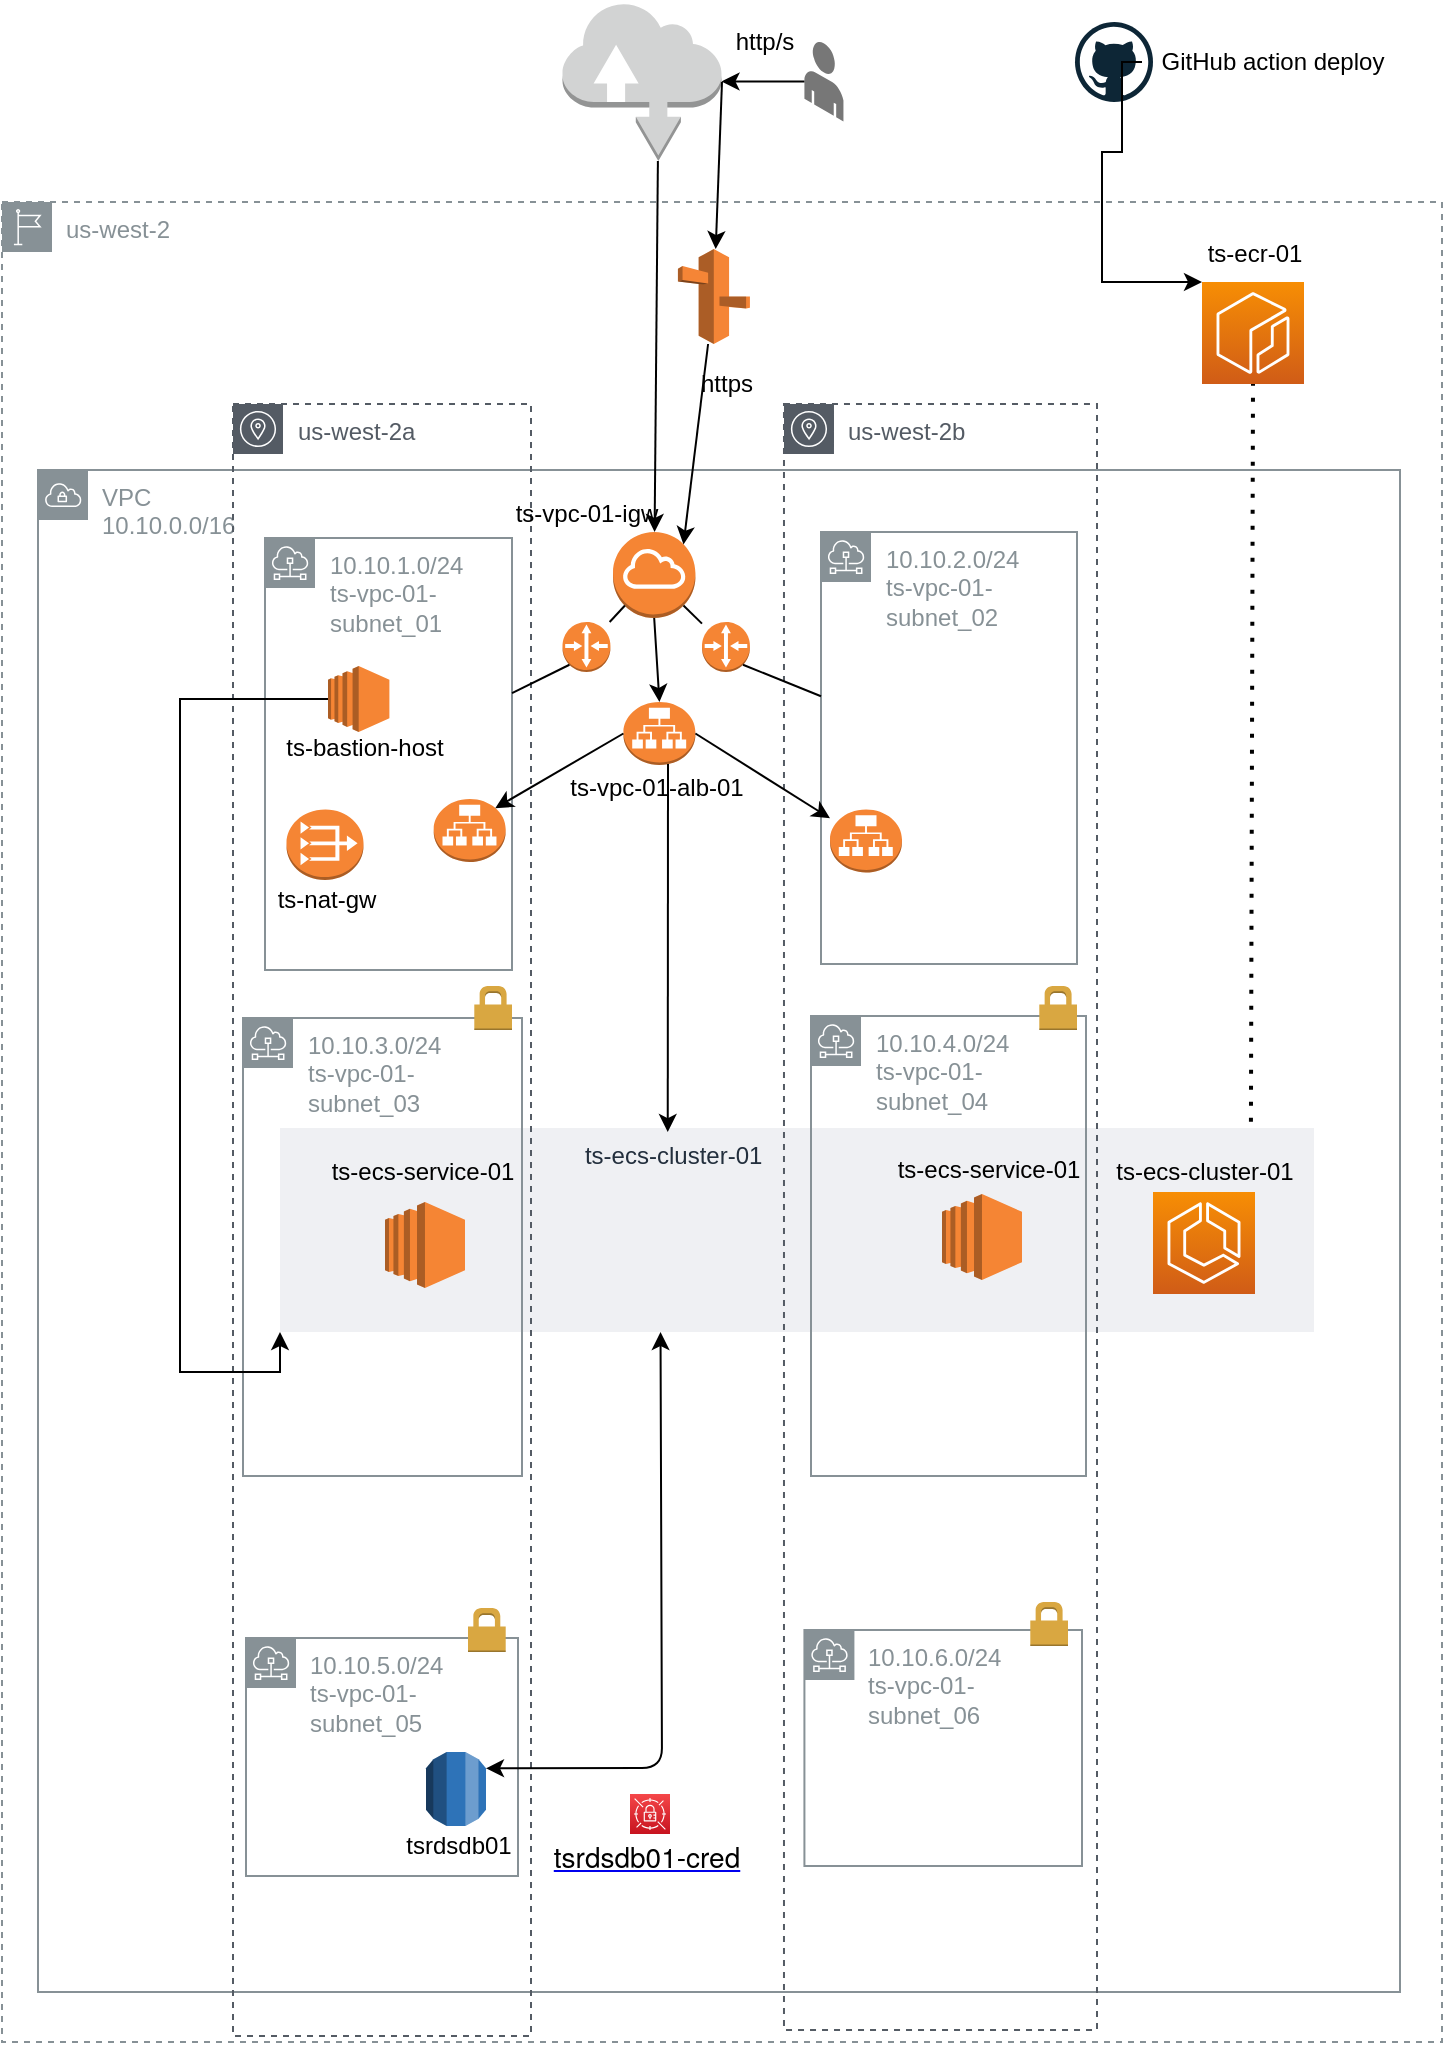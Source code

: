 <mxfile version="14.6.9" type="github">
  <diagram id="LdA-1L0uCgT_CVbXWtCU" name="Page-1">
    <mxGraphModel dx="1652" dy="1028" grid="1" gridSize="1" guides="1" tooltips="1" connect="1" arrows="1" fold="1" page="1" pageScale="1" pageWidth="827" pageHeight="1169" math="0" shadow="0">
      <root>
        <mxCell id="0" />
        <mxCell id="1" parent="0" />
        <mxCell id="Z3BZxSyH4zlGaA9qWHIY-7" value="ts-ecs-cluster-01                                     " style="fillColor=#EFF0F3;strokeColor=none;dashed=0;verticalAlign=top;fontStyle=0;fontColor=#232F3D;" parent="1" vertex="1">
          <mxGeometry x="239" y="573" width="517" height="102" as="geometry" />
        </mxCell>
        <mxCell id="lxqPDfeSCclGnKKYvE98-23" value="us-west-2" style="outlineConnect=0;gradientColor=none;html=1;whiteSpace=wrap;fontSize=12;fontStyle=0;shape=mxgraph.aws4.group;grIcon=mxgraph.aws4.group_region;strokeColor=#879196;fillColor=none;verticalAlign=top;align=left;spacingLeft=30;fontColor=#879196;dashed=1;" parent="1" vertex="1">
          <mxGeometry x="100" y="110" width="720" height="920" as="geometry" />
        </mxCell>
        <mxCell id="Rn8A0Fxg7lWSqy2aSkI7-1" value="VPC&lt;br&gt;10.10.0.0/16" style="outlineConnect=0;gradientColor=none;html=1;whiteSpace=wrap;fontSize=12;fontStyle=0;shape=mxgraph.aws4.group;grIcon=mxgraph.aws4.group_vpc;strokeColor=#879196;fillColor=none;verticalAlign=top;align=left;spacingLeft=30;fontColor=#879196;dashed=0;" parent="1" vertex="1">
          <mxGeometry x="118" y="244" width="681" height="761" as="geometry" />
        </mxCell>
        <mxCell id="Rn8A0Fxg7lWSqy2aSkI7-2" value="us-west-2a" style="outlineConnect=0;gradientColor=none;html=1;whiteSpace=wrap;fontSize=12;fontStyle=0;shape=mxgraph.aws4.group;grIcon=mxgraph.aws4.group_availability_zone;strokeColor=#545B64;fillColor=none;verticalAlign=top;align=left;spacingLeft=30;fontColor=#545B64;dashed=1;" parent="1" vertex="1">
          <mxGeometry x="215.5" y="211" width="149" height="816" as="geometry" />
        </mxCell>
        <mxCell id="Rn8A0Fxg7lWSqy2aSkI7-5" value="10.10.3.0/24&lt;br&gt;ts-vpc-01-subnet_03" style="outlineConnect=0;gradientColor=none;html=1;whiteSpace=wrap;fontSize=12;fontStyle=0;shape=mxgraph.aws4.group;grIcon=mxgraph.aws4.group_subnet;strokeColor=#879196;fillColor=none;verticalAlign=top;align=left;spacingLeft=30;fontColor=#879196;dashed=0;" parent="1" vertex="1">
          <mxGeometry x="220.5" y="518" width="139.5" height="229" as="geometry" />
        </mxCell>
        <mxCell id="Rn8A0Fxg7lWSqy2aSkI7-3" value="us-west-2b" style="outlineConnect=0;gradientColor=none;html=1;whiteSpace=wrap;fontSize=12;fontStyle=0;shape=mxgraph.aws4.group;grIcon=mxgraph.aws4.group_availability_zone;strokeColor=#545B64;fillColor=none;verticalAlign=top;align=left;spacingLeft=30;fontColor=#545B64;dashed=1;" parent="1" vertex="1">
          <mxGeometry x="490.99" y="211" width="156.51" height="813" as="geometry" />
        </mxCell>
        <mxCell id="Rn8A0Fxg7lWSqy2aSkI7-6" value="10.10.4.0/24&lt;br&gt;ts-vpc-01-subnet_04" style="outlineConnect=0;gradientColor=none;html=1;whiteSpace=wrap;fontSize=12;fontStyle=0;shape=mxgraph.aws4.group;grIcon=mxgraph.aws4.group_subnet;strokeColor=#879196;fillColor=none;verticalAlign=top;align=left;spacingLeft=30;fontColor=#879196;dashed=0;" parent="1" vertex="1">
          <mxGeometry x="504.5" y="517" width="137.5" height="230" as="geometry" />
        </mxCell>
        <mxCell id="Rn8A0Fxg7lWSqy2aSkI7-4" value="10.10.2.0/24&lt;br&gt;ts-vpc-01-subnet_02" style="outlineConnect=0;gradientColor=none;html=1;whiteSpace=wrap;fontSize=12;fontStyle=0;shape=mxgraph.aws4.group;grIcon=mxgraph.aws4.group_subnet;strokeColor=#879196;fillColor=none;verticalAlign=top;align=left;spacingLeft=30;fontColor=#879196;dashed=0;" parent="1" vertex="1">
          <mxGeometry x="509.5" y="275" width="128" height="216" as="geometry" />
        </mxCell>
        <mxCell id="Rn8A0Fxg7lWSqy2aSkI7-7" value="10.10.1.0/24&lt;br&gt;ts-vpc-01-subnet_01" style="outlineConnect=0;gradientColor=none;html=1;whiteSpace=wrap;fontSize=12;fontStyle=0;shape=mxgraph.aws4.group;grIcon=mxgraph.aws4.group_subnet;strokeColor=#879196;fillColor=none;verticalAlign=top;align=left;spacingLeft=30;fontColor=#879196;dashed=0;" parent="1" vertex="1">
          <mxGeometry x="231.5" y="278" width="123.5" height="216" as="geometry" />
        </mxCell>
        <mxCell id="Rn8A0Fxg7lWSqy2aSkI7-8" value="" style="outlineConnect=0;dashed=0;verticalLabelPosition=bottom;verticalAlign=top;align=center;html=1;shape=mxgraph.aws3.internet_gateway;fillColor=#F58534;gradientColor=none;" parent="1" vertex="1">
          <mxGeometry x="405.5" y="275" width="41.21" height="43" as="geometry" />
        </mxCell>
        <mxCell id="Rn8A0Fxg7lWSqy2aSkI7-9" value="ts-vpc-01-igw" style="text;html=1;align=center;verticalAlign=middle;resizable=0;points=[];autosize=1;" parent="1" vertex="1">
          <mxGeometry x="351.23" y="256" width="82" height="19" as="geometry" />
        </mxCell>
        <mxCell id="Rn8A0Fxg7lWSqy2aSkI7-10" value="" style="outlineConnect=0;dashed=0;verticalLabelPosition=bottom;verticalAlign=top;align=center;html=1;shape=mxgraph.aws3.internet;fillColor=#D2D3D3;gradientColor=none;" parent="1" vertex="1">
          <mxGeometry x="380.25" y="10" width="79.5" height="79.5" as="geometry" />
        </mxCell>
        <mxCell id="Rn8A0Fxg7lWSqy2aSkI7-18" value="" style="endArrow=classic;html=1;exitX=0.6;exitY=1;exitDx=0;exitDy=0;exitPerimeter=0;" parent="1" source="Rn8A0Fxg7lWSqy2aSkI7-10" target="Rn8A0Fxg7lWSqy2aSkI7-8" edge="1">
          <mxGeometry width="50" height="50" relative="1" as="geometry">
            <mxPoint x="409" y="250" as="sourcePoint" />
            <mxPoint x="459" y="200" as="targetPoint" />
          </mxGeometry>
        </mxCell>
        <mxCell id="Rn8A0Fxg7lWSqy2aSkI7-23" value="10.10.6.0/24&lt;br&gt;ts-vpc-01-subnet_06" style="outlineConnect=0;gradientColor=none;html=1;whiteSpace=wrap;fontSize=12;fontStyle=0;shape=mxgraph.aws4.group;grIcon=mxgraph.aws4.group_subnet;strokeColor=#879196;fillColor=none;verticalAlign=top;align=left;spacingLeft=30;fontColor=#879196;dashed=0;" parent="1" vertex="1">
          <mxGeometry x="501.21" y="824" width="138.79" height="118" as="geometry" />
        </mxCell>
        <mxCell id="Rn8A0Fxg7lWSqy2aSkI7-24" value="10.10.5.0/24&lt;br&gt;ts-vpc-01-subnet_05" style="outlineConnect=0;gradientColor=none;html=1;whiteSpace=wrap;fontSize=12;fontStyle=0;shape=mxgraph.aws4.group;grIcon=mxgraph.aws4.group_subnet;strokeColor=#879196;fillColor=none;verticalAlign=top;align=left;spacingLeft=30;fontColor=#879196;dashed=0;" parent="1" vertex="1">
          <mxGeometry x="222" y="828" width="136" height="119" as="geometry" />
        </mxCell>
        <mxCell id="Rn8A0Fxg7lWSqy2aSkI7-31" value="" style="dashed=0;html=1;shape=mxgraph.aws3.permissions;fillColor=#D9A741;gradientColor=none;dashed=0;" parent="1" vertex="1">
          <mxGeometry x="336.15" y="502" width="18.85" height="22" as="geometry" />
        </mxCell>
        <mxCell id="Rn8A0Fxg7lWSqy2aSkI7-32" value="" style="dashed=0;html=1;shape=mxgraph.aws3.permissions;fillColor=#D9A741;gradientColor=none;dashed=0;" parent="1" vertex="1">
          <mxGeometry x="618.65" y="502" width="18.85" height="22" as="geometry" />
        </mxCell>
        <mxCell id="Rn8A0Fxg7lWSqy2aSkI7-35" value="" style="dashed=0;html=1;shape=mxgraph.aws3.permissions;fillColor=#D9A741;gradientColor=none;dashed=0;" parent="1" vertex="1">
          <mxGeometry x="614.15" y="810" width="18.85" height="22" as="geometry" />
        </mxCell>
        <mxCell id="Rn8A0Fxg7lWSqy2aSkI7-36" value="" style="dashed=0;html=1;shape=mxgraph.aws3.permissions;fillColor=#D9A741;gradientColor=none;dashed=0;" parent="1" vertex="1">
          <mxGeometry x="333.0" y="813" width="18.85" height="22" as="geometry" />
        </mxCell>
        <mxCell id="lxqPDfeSCclGnKKYvE98-1" value="" style="endArrow=none;html=1;entryX=0.145;entryY=0.855;entryDx=0;entryDy=0;entryPerimeter=0;startArrow=none;" parent="1" source="Rn8A0Fxg7lWSqy2aSkI7-53" target="Rn8A0Fxg7lWSqy2aSkI7-8" edge="1">
          <mxGeometry width="50" height="50" relative="1" as="geometry">
            <mxPoint x="410" y="530" as="sourcePoint" />
            <mxPoint x="460" y="480" as="targetPoint" />
          </mxGeometry>
        </mxCell>
        <mxCell id="Rn8A0Fxg7lWSqy2aSkI7-53" value="" style="outlineConnect=0;dashed=0;verticalLabelPosition=bottom;verticalAlign=top;align=center;html=1;shape=mxgraph.aws3.router;fillColor=#F58534;gradientColor=none;" parent="1" vertex="1">
          <mxGeometry x="380.25" y="320" width="23.96" height="25" as="geometry" />
        </mxCell>
        <mxCell id="lxqPDfeSCclGnKKYvE98-2" value="" style="endArrow=none;html=1;entryX=0.145;entryY=0.855;entryDx=0;entryDy=0;entryPerimeter=0;" parent="1" source="Rn8A0Fxg7lWSqy2aSkI7-7" target="Rn8A0Fxg7lWSqy2aSkI7-53" edge="1">
          <mxGeometry width="50" height="50" relative="1" as="geometry">
            <mxPoint x="355" y="368.006" as="sourcePoint" />
            <mxPoint x="411.475" y="311.765" as="targetPoint" />
          </mxGeometry>
        </mxCell>
        <mxCell id="lxqPDfeSCclGnKKYvE98-3" value="" style="endArrow=none;html=1;entryX=0.855;entryY=0.855;entryDx=0;entryDy=0;entryPerimeter=0;startArrow=none;" parent="1" source="Rn8A0Fxg7lWSqy2aSkI7-52" target="Rn8A0Fxg7lWSqy2aSkI7-8" edge="1">
          <mxGeometry width="50" height="50" relative="1" as="geometry">
            <mxPoint x="410" y="530" as="sourcePoint" />
            <mxPoint x="460" y="480" as="targetPoint" />
          </mxGeometry>
        </mxCell>
        <mxCell id="lxqPDfeSCclGnKKYvE98-4" value="" style="points=[[0,0,0],[0.25,0,0],[0.5,0,0],[0.75,0,0],[1,0,0],[0,1,0],[0.25,1,0],[0.5,1,0],[0.75,1,0],[1,1,0],[0,0.25,0],[0,0.5,0],[0,0.75,0],[1,0.25,0],[1,0.5,0],[1,0.75,0]];outlineConnect=0;fontColor=#232F3E;gradientColor=#F78E04;gradientDirection=north;fillColor=#D05C17;strokeColor=#ffffff;dashed=0;verticalLabelPosition=bottom;verticalAlign=top;align=center;html=1;fontSize=12;fontStyle=0;aspect=fixed;shape=mxgraph.aws4.resourceIcon;resIcon=mxgraph.aws4.ecs;" parent="1" vertex="1">
          <mxGeometry x="675.5" y="605" width="51" height="51" as="geometry" />
        </mxCell>
        <mxCell id="lxqPDfeSCclGnKKYvE98-5" value="" style="points=[[0,0,0],[0.25,0,0],[0.5,0,0],[0.75,0,0],[1,0,0],[0,1,0],[0.25,1,0],[0.5,1,0],[0.75,1,0],[1,1,0],[0,0.25,0],[0,0.5,0],[0,0.75,0],[1,0.25,0],[1,0.5,0],[1,0.75,0]];outlineConnect=0;fontColor=#232F3E;gradientColor=#F78E04;gradientDirection=north;fillColor=#D05C17;strokeColor=#ffffff;dashed=0;verticalLabelPosition=bottom;verticalAlign=top;align=center;html=1;fontSize=12;fontStyle=0;aspect=fixed;shape=mxgraph.aws4.resourceIcon;resIcon=mxgraph.aws4.ecr;" parent="1" vertex="1">
          <mxGeometry x="700" y="150" width="51" height="51" as="geometry" />
        </mxCell>
        <mxCell id="lxqPDfeSCclGnKKYvE98-7" value="ts-ecs-cluster-01" style="text;html=1;align=center;verticalAlign=middle;resizable=0;points=[];autosize=1;strokeColor=none;" parent="1" vertex="1">
          <mxGeometry x="651" y="585" width="100" height="20" as="geometry" />
        </mxCell>
        <mxCell id="lxqPDfeSCclGnKKYvE98-8" value="ts-ecs-service-01" style="text;html=1;align=center;verticalAlign=middle;resizable=0;points=[];autosize=1;strokeColor=none;" parent="1" vertex="1">
          <mxGeometry x="538" y="584" width="110" height="20" as="geometry" />
        </mxCell>
        <mxCell id="lxqPDfeSCclGnKKYvE98-9" value="" style="outlineConnect=0;dashed=0;verticalLabelPosition=bottom;verticalAlign=top;align=center;html=1;shape=mxgraph.aws3.ec2;fillColor=#F58534;gradientColor=none;" parent="1" vertex="1">
          <mxGeometry x="570" y="606" width="40" height="43" as="geometry" />
        </mxCell>
        <mxCell id="lxqPDfeSCclGnKKYvE98-12" value="ts-ecr-01" style="text;html=1;align=center;verticalAlign=middle;resizable=0;points=[];autosize=1;strokeColor=none;" parent="1" vertex="1">
          <mxGeometry x="696.5" y="126" width="58" height="19" as="geometry" />
        </mxCell>
        <mxCell id="lxqPDfeSCclGnKKYvE98-13" value="" style="outlineConnect=0;dashed=0;verticalLabelPosition=bottom;verticalAlign=top;align=center;html=1;shape=mxgraph.aws3.application_load_balancer;fillColor=#F58534;gradientColor=none;" parent="1" vertex="1">
          <mxGeometry x="410.71" y="360" width="36" height="31.5" as="geometry" />
        </mxCell>
        <mxCell id="Rn8A0Fxg7lWSqy2aSkI7-52" value="" style="outlineConnect=0;dashed=0;verticalLabelPosition=bottom;verticalAlign=top;align=center;html=1;shape=mxgraph.aws3.router;fillColor=#F58534;gradientColor=none;" parent="1" vertex="1">
          <mxGeometry x="450" y="320" width="23.96" height="25" as="geometry" />
        </mxCell>
        <mxCell id="lxqPDfeSCclGnKKYvE98-15" value="" style="endArrow=none;html=1;entryX=0.855;entryY=0.855;entryDx=0;entryDy=0;entryPerimeter=0;" parent="1" source="Rn8A0Fxg7lWSqy2aSkI7-4" target="Rn8A0Fxg7lWSqy2aSkI7-52" edge="1">
          <mxGeometry width="50" height="50" relative="1" as="geometry">
            <mxPoint x="509.5" y="371.451" as="sourcePoint" />
            <mxPoint x="440.735" y="311.765" as="targetPoint" />
          </mxGeometry>
        </mxCell>
        <mxCell id="lxqPDfeSCclGnKKYvE98-16" value="" style="outlineConnect=0;dashed=0;verticalLabelPosition=bottom;verticalAlign=top;align=center;html=1;shape=mxgraph.aws3.application_load_balancer;fillColor=#F58534;gradientColor=none;" parent="1" vertex="1">
          <mxGeometry x="514" y="413.75" width="36" height="31.5" as="geometry" />
        </mxCell>
        <mxCell id="lxqPDfeSCclGnKKYvE98-17" value="" style="outlineConnect=0;dashed=0;verticalLabelPosition=bottom;verticalAlign=top;align=center;html=1;shape=mxgraph.aws3.application_load_balancer;fillColor=#F58534;gradientColor=none;" parent="1" vertex="1">
          <mxGeometry x="315.85" y="408.5" width="36" height="31.5" as="geometry" />
        </mxCell>
        <mxCell id="lxqPDfeSCclGnKKYvE98-18" value="" style="endArrow=classic;html=1;exitX=0.5;exitY=1;exitDx=0;exitDy=0;exitPerimeter=0;entryX=0.5;entryY=0;entryDx=0;entryDy=0;entryPerimeter=0;" parent="1" source="Rn8A0Fxg7lWSqy2aSkI7-8" target="lxqPDfeSCclGnKKYvE98-13" edge="1">
          <mxGeometry width="50" height="50" relative="1" as="geometry">
            <mxPoint x="410" y="580" as="sourcePoint" />
            <mxPoint x="460" y="530" as="targetPoint" />
          </mxGeometry>
        </mxCell>
        <mxCell id="lxqPDfeSCclGnKKYvE98-19" value="" style="endArrow=classic;html=1;exitX=1;exitY=0.5;exitDx=0;exitDy=0;exitPerimeter=0;" parent="1" source="lxqPDfeSCclGnKKYvE98-13" target="lxqPDfeSCclGnKKYvE98-16" edge="1">
          <mxGeometry width="50" height="50" relative="1" as="geometry">
            <mxPoint x="410" y="580" as="sourcePoint" />
            <mxPoint x="460" y="530" as="targetPoint" />
          </mxGeometry>
        </mxCell>
        <mxCell id="lxqPDfeSCclGnKKYvE98-20" value="" style="endArrow=classic;html=1;exitX=0;exitY=0.5;exitDx=0;exitDy=0;exitPerimeter=0;entryX=0.855;entryY=0.145;entryDx=0;entryDy=0;entryPerimeter=0;" parent="1" source="lxqPDfeSCclGnKKYvE98-13" target="lxqPDfeSCclGnKKYvE98-17" edge="1">
          <mxGeometry width="50" height="50" relative="1" as="geometry">
            <mxPoint x="410" y="580" as="sourcePoint" />
            <mxPoint x="460" y="530" as="targetPoint" />
          </mxGeometry>
        </mxCell>
        <mxCell id="lxqPDfeSCclGnKKYvE98-22" value="ts-vpc-01-alb-01" style="text;html=1;align=center;verticalAlign=middle;resizable=0;points=[];autosize=1;strokeColor=none;" parent="1" vertex="1">
          <mxGeometry x="378" y="393" width="98" height="19" as="geometry" />
        </mxCell>
        <mxCell id="lxqPDfeSCclGnKKYvE98-24" value="" style="outlineConnect=0;dashed=0;verticalLabelPosition=bottom;verticalAlign=top;align=center;html=1;shape=mxgraph.aws3.vpc_nat_gateway;fillColor=#F58534;gradientColor=none;" parent="1" vertex="1">
          <mxGeometry x="242.25" y="413.75" width="38.5" height="35.25" as="geometry" />
        </mxCell>
        <mxCell id="lxqPDfeSCclGnKKYvE98-25" value="ts-nat-gw" style="text;html=1;align=center;verticalAlign=middle;resizable=0;points=[];autosize=1;strokeColor=none;" parent="1" vertex="1">
          <mxGeometry x="231.5" y="449" width="60" height="20" as="geometry" />
        </mxCell>
        <mxCell id="lxqPDfeSCclGnKKYvE98-26" value="" style="outlineConnect=0;dashed=0;verticalLabelPosition=bottom;verticalAlign=top;align=center;html=1;shape=mxgraph.aws3.rds;fillColor=#2E73B8;gradientColor=none;" parent="1" vertex="1">
          <mxGeometry x="312" y="885" width="30" height="37" as="geometry" />
        </mxCell>
        <mxCell id="lxqPDfeSCclGnKKYvE98-27" value="tsrdsdb01" style="text;html=1;align=center;verticalAlign=middle;resizable=0;points=[];autosize=1;strokeColor=none;" parent="1" vertex="1">
          <mxGeometry x="293" y="922" width="70" height="20" as="geometry" />
        </mxCell>
        <mxCell id="lxqPDfeSCclGnKKYvE98-29" value="" style="dashed=0;outlineConnect=0;html=1;align=center;labelPosition=center;verticalLabelPosition=bottom;verticalAlign=top;shape=mxgraph.weblogos.github" parent="1" vertex="1">
          <mxGeometry x="636.5" y="20" width="39" height="40" as="geometry" />
        </mxCell>
        <mxCell id="lxqPDfeSCclGnKKYvE98-31" value="" style="edgeStyle=orthogonalEdgeStyle;rounded=0;orthogonalLoop=1;jettySize=auto;html=1;" parent="1" source="lxqPDfeSCclGnKKYvE98-30" target="lxqPDfeSCclGnKKYvE98-5" edge="1">
          <mxGeometry relative="1" as="geometry">
            <Array as="points">
              <mxPoint x="660" y="40" />
              <mxPoint x="660" y="85" />
              <mxPoint x="650" y="85" />
              <mxPoint x="650" y="150" />
            </Array>
          </mxGeometry>
        </mxCell>
        <mxCell id="lxqPDfeSCclGnKKYvE98-30" value="GitHub action deploy" style="text;html=1;align=center;verticalAlign=middle;resizable=0;points=[];autosize=1;strokeColor=none;" parent="1" vertex="1">
          <mxGeometry x="670" y="30" width="130" height="20" as="geometry" />
        </mxCell>
        <mxCell id="lxqPDfeSCclGnKKYvE98-33" value="" style="outlineConnect=0;dashed=0;verticalLabelPosition=bottom;verticalAlign=top;align=center;html=1;shape=mxgraph.aws3.route_53;fillColor=#F58536;gradientColor=none;" parent="1" vertex="1">
          <mxGeometry x="437.96" y="133.5" width="36" height="47.5" as="geometry" />
        </mxCell>
        <mxCell id="lxqPDfeSCclGnKKYvE98-35" style="edgeStyle=orthogonalEdgeStyle;rounded=0;orthogonalLoop=1;jettySize=auto;html=1;exitX=0.5;exitY=1;exitDx=0;exitDy=0;" parent="1" edge="1">
          <mxGeometry relative="1" as="geometry">
            <mxPoint x="520" y="710" as="sourcePoint" />
            <mxPoint x="520" y="710" as="targetPoint" />
          </mxGeometry>
        </mxCell>
        <mxCell id="lxqPDfeSCclGnKKYvE98-36" value="" style="verticalLabelPosition=bottom;html=1;verticalAlign=top;strokeWidth=1;align=center;outlineConnect=0;dashed=0;outlineConnect=0;shape=mxgraph.aws3d.end_user;strokeColor=none;fillColor=#777777;aspect=fixed;" parent="1" vertex="1">
          <mxGeometry x="501.21" y="29.75" width="19.51" height="40" as="geometry" />
        </mxCell>
        <mxCell id="lxqPDfeSCclGnKKYvE98-37" value="" style="endArrow=classic;html=1;" parent="1" source="lxqPDfeSCclGnKKYvE98-36" target="Rn8A0Fxg7lWSqy2aSkI7-10" edge="1">
          <mxGeometry width="50" height="50" relative="1" as="geometry">
            <mxPoint x="320" y="360" as="sourcePoint" />
            <mxPoint x="370" y="310" as="targetPoint" />
          </mxGeometry>
        </mxCell>
        <mxCell id="lxqPDfeSCclGnKKYvE98-38" value="http/s" style="text;html=1;align=center;verticalAlign=middle;resizable=0;points=[];autosize=1;strokeColor=none;" parent="1" vertex="1">
          <mxGeometry x="461.21" y="20" width="40" height="20" as="geometry" />
        </mxCell>
        <mxCell id="lxqPDfeSCclGnKKYvE98-39" value="" style="endArrow=classic;html=1;entryX=0.855;entryY=0.145;entryDx=0;entryDy=0;entryPerimeter=0;" parent="1" source="lxqPDfeSCclGnKKYvE98-33" target="Rn8A0Fxg7lWSqy2aSkI7-8" edge="1">
          <mxGeometry width="50" height="50" relative="1" as="geometry">
            <mxPoint x="310" y="340" as="sourcePoint" />
            <mxPoint x="431" y="280" as="targetPoint" />
          </mxGeometry>
        </mxCell>
        <mxCell id="lxqPDfeSCclGnKKYvE98-40" value="https" style="text;html=1;align=center;verticalAlign=middle;resizable=0;points=[];autosize=1;strokeColor=none;" parent="1" vertex="1">
          <mxGeometry x="442.23" y="191" width="40" height="20" as="geometry" />
        </mxCell>
        <mxCell id="lxqPDfeSCclGnKKYvE98-43" value="" style="points=[[0,0,0],[0.25,0,0],[0.5,0,0],[0.75,0,0],[1,0,0],[0,1,0],[0.25,1,0],[0.5,1,0],[0.75,1,0],[1,1,0],[0,0.25,0],[0,0.5,0],[0,0.75,0],[1,0.25,0],[1,0.5,0],[1,0.75,0]];outlineConnect=0;fontColor=#232F3E;gradientColor=#F54749;gradientDirection=north;fillColor=#C7131F;strokeColor=#ffffff;dashed=0;verticalLabelPosition=bottom;verticalAlign=top;align=center;html=1;fontSize=12;fontStyle=0;aspect=fixed;shape=mxgraph.aws4.resourceIcon;resIcon=mxgraph.aws4.secrets_manager;" parent="1" vertex="1">
          <mxGeometry x="414" y="906" width="20" height="20" as="geometry" />
        </mxCell>
        <mxCell id="lxqPDfeSCclGnKKYvE98-44" value="&lt;a target=&quot;_self&quot; href=&quot;https://us-west-2.console.aws.amazon.com/secretsmanager/home?region=us-west-2#!/secret?name=tsrdsdb01-cred&quot; style=&quot;cursor: pointer ; background-color: rgb(255 , 255 , 255) ; box-sizing: border-box ; font-family: &amp;#34;amazon ember&amp;#34; , &amp;#34;helvetica neue&amp;#34; , &amp;#34;roboto&amp;#34; , &amp;#34;arial&amp;#34; , sans-serif ; font-size: 14px&quot;&gt;&lt;font color=&quot;#000000&quot;&gt;tsrdsdb01-cred&lt;/font&gt;&lt;/a&gt;" style="text;html=1;align=center;verticalAlign=middle;resizable=0;points=[];autosize=1;strokeColor=none;" parent="1" vertex="1">
          <mxGeometry x="368" y="927" width="108" height="20" as="geometry" />
        </mxCell>
        <mxCell id="lxqPDfeSCclGnKKYvE98-47" value="" style="endArrow=classic;html=1;" parent="1" target="lxqPDfeSCclGnKKYvE98-33" edge="1">
          <mxGeometry width="50" height="50" relative="1" as="geometry">
            <mxPoint x="460" y="50" as="sourcePoint" />
            <mxPoint x="550" y="530" as="targetPoint" />
          </mxGeometry>
        </mxCell>
        <mxCell id="Z3BZxSyH4zlGaA9qWHIY-2" value="ts-ecs-service-01" style="text;html=1;align=center;verticalAlign=middle;resizable=0;points=[];autosize=1;strokeColor=none;" parent="1" vertex="1">
          <mxGeometry x="254.5" y="585" width="110" height="20" as="geometry" />
        </mxCell>
        <mxCell id="Z3BZxSyH4zlGaA9qWHIY-3" value="" style="outlineConnect=0;dashed=0;verticalLabelPosition=bottom;verticalAlign=top;align=center;html=1;shape=mxgraph.aws3.ec2;fillColor=#F58534;gradientColor=none;" parent="1" vertex="1">
          <mxGeometry x="291.5" y="610" width="40" height="43" as="geometry" />
        </mxCell>
        <mxCell id="Z3BZxSyH4zlGaA9qWHIY-9" value="" style="endArrow=none;dashed=1;html=1;dashPattern=1 3;strokeWidth=2;entryX=0.5;entryY=1;entryDx=0;entryDy=0;entryPerimeter=0;exitX=0.939;exitY=-0.031;exitDx=0;exitDy=0;exitPerimeter=0;" parent="1" source="Z3BZxSyH4zlGaA9qWHIY-7" target="lxqPDfeSCclGnKKYvE98-5" edge="1">
          <mxGeometry width="50" height="50" relative="1" as="geometry">
            <mxPoint x="655" y="570" as="sourcePoint" />
            <mxPoint x="460" y="530" as="targetPoint" />
          </mxGeometry>
        </mxCell>
        <mxCell id="Z3BZxSyH4zlGaA9qWHIY-10" value="" style="endArrow=classic;html=1;jumpSize=1;entryX=0.375;entryY=0.02;entryDx=0;entryDy=0;entryPerimeter=0;" parent="1" target="Z3BZxSyH4zlGaA9qWHIY-7" edge="1">
          <mxGeometry width="50" height="50" relative="1" as="geometry">
            <mxPoint x="433" y="391" as="sourcePoint" />
            <mxPoint x="432.875" y="575.04" as="targetPoint" />
          </mxGeometry>
        </mxCell>
        <mxCell id="dZV5pONAH63C2z5VYyk5-7" value="" style="endArrow=classic;startArrow=classic;html=1;entryX=0.368;entryY=1;entryDx=0;entryDy=0;entryPerimeter=0;exitX=1;exitY=0.22;exitDx=0;exitDy=0;exitPerimeter=0;" edge="1" parent="1" source="lxqPDfeSCclGnKKYvE98-26" target="Z3BZxSyH4zlGaA9qWHIY-7">
          <mxGeometry width="50" height="50" relative="1" as="geometry">
            <mxPoint x="380" y="872" as="sourcePoint" />
            <mxPoint x="430" y="822" as="targetPoint" />
            <Array as="points">
              <mxPoint x="430" y="893" />
            </Array>
          </mxGeometry>
        </mxCell>
        <mxCell id="dZV5pONAH63C2z5VYyk5-10" style="edgeStyle=orthogonalEdgeStyle;rounded=0;orthogonalLoop=1;jettySize=auto;html=1;exitX=0;exitY=0.5;exitDx=0;exitDy=0;exitPerimeter=0;entryX=0;entryY=1;entryDx=0;entryDy=0;" edge="1" parent="1" source="dZV5pONAH63C2z5VYyk5-8" target="Z3BZxSyH4zlGaA9qWHIY-7">
          <mxGeometry relative="1" as="geometry">
            <Array as="points">
              <mxPoint x="189" y="359" />
              <mxPoint x="189" y="695" />
              <mxPoint x="239" y="695" />
            </Array>
          </mxGeometry>
        </mxCell>
        <mxCell id="dZV5pONAH63C2z5VYyk5-8" value="" style="outlineConnect=0;dashed=0;verticalLabelPosition=bottom;verticalAlign=top;align=center;html=1;shape=mxgraph.aws3.ec2;fillColor=#F58534;gradientColor=none;" vertex="1" parent="1">
          <mxGeometry x="263" y="342" width="30.7" height="33" as="geometry" />
        </mxCell>
        <mxCell id="dZV5pONAH63C2z5VYyk5-9" value="ts-bastion-host" style="text;html=1;align=center;verticalAlign=middle;resizable=0;points=[];autosize=1;strokeColor=none;" vertex="1" parent="1">
          <mxGeometry x="236" y="373" width="90" height="19" as="geometry" />
        </mxCell>
      </root>
    </mxGraphModel>
  </diagram>
</mxfile>

